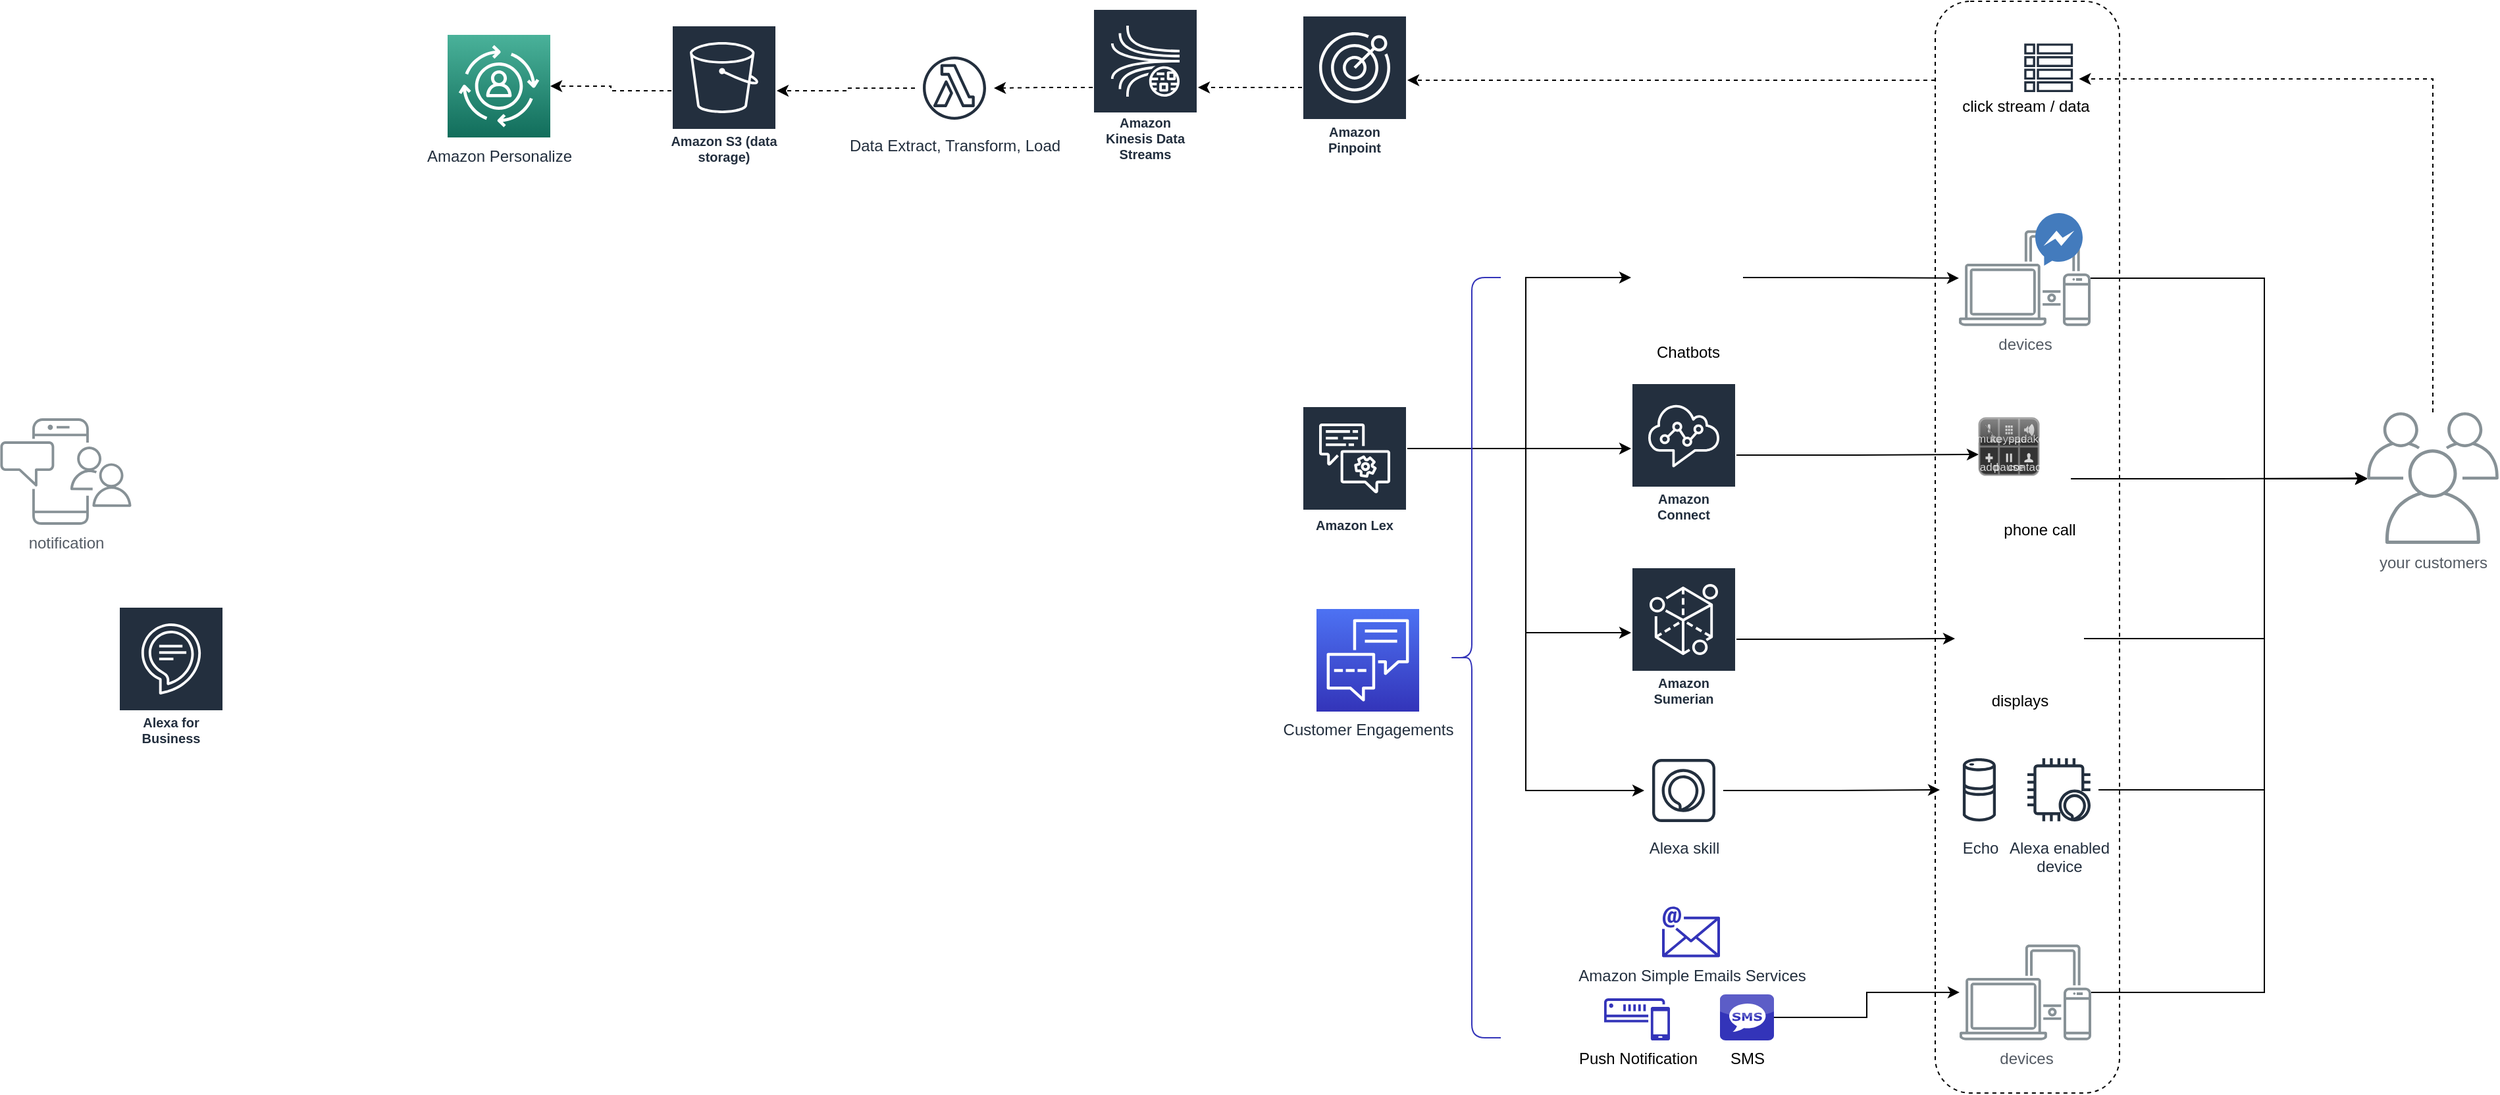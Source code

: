<mxfile version="10.6.7" type="github"><diagram id="-aMo5f1z0sB-jl-REzhq" name="Page-1"><mxGraphModel dx="3768" dy="1148" grid="1" gridSize="10" guides="1" tooltips="1" connect="1" arrows="1" fold="1" page="1" pageScale="1" pageWidth="850" pageHeight="1100" math="0" shadow="0"><root><mxCell id="0"/><mxCell id="1" parent="0"/><mxCell id="tBMgNqVavnwIs27Ay6d1-81" value="" style="group;spacing=100;" vertex="1" connectable="0" parent="1"><mxGeometry x="1020" y="440" width="140" height="830" as="geometry"/></mxCell><mxCell id="tBMgNqVavnwIs27Ay6d1-69" value="" style="rounded=1;whiteSpace=wrap;html=1;fillColor=none;dashed=1;spacing=9;arcSize=19;" vertex="1" parent="tBMgNqVavnwIs27Ay6d1-81"><mxGeometry width="140" height="830" as="geometry"/></mxCell><mxCell id="tBMgNqVavnwIs27Ay6d1-88" value="" style="group" vertex="1" connectable="0" parent="tBMgNqVavnwIs27Ay6d1-81"><mxGeometry x="3.5" y="27.474" width="130" height="61.199" as="geometry"/></mxCell><mxCell id="tBMgNqVavnwIs27Ay6d1-74" value="" style="shape=image;html=1;verticalAlign=top;verticalLabelPosition=bottom;labelBackgroundColor=#ffffff;imageAspect=0;aspect=fixed;image=https://cdn1.iconfinder.com/data/icons/hawcons/32/700015-icon-27-one-finger-click-128.png;dashed=1;fillColor=none;spacing=7;" vertex="1" parent="tBMgNqVavnwIs27Ay6d1-88"><mxGeometry x="9.5" y="4.371" width="36.965" height="36.965" as="geometry"/></mxCell><mxCell id="tBMgNqVavnwIs27Ay6d1-80" value="&amp;nbsp;" style="outlineConnect=0;fontColor=#232F3E;gradientColor=none;strokeColor=#232F3E;fillColor=#ffffff;dashed=0;verticalLabelPosition=bottom;verticalAlign=top;align=center;html=1;fontSize=12;fontStyle=0;aspect=fixed;shape=mxgraph.aws4.resourceIcon;resIcon=mxgraph.aws4.table;spacing=8;" vertex="1" parent="tBMgNqVavnwIs27Ay6d1-88"><mxGeometry x="59.5" width="46.206" height="46.206" as="geometry"/></mxCell><mxCell id="tBMgNqVavnwIs27Ay6d1-82" value="click stream / data" style="text;html=1;strokeColor=none;fillColor=none;align=center;verticalAlign=middle;whiteSpace=wrap;rounded=0;dashed=1;" vertex="1" parent="tBMgNqVavnwIs27Ay6d1-88"><mxGeometry y="43.714" width="130" height="17.485" as="geometry"/></mxCell><mxCell id="tBMgNqVavnwIs27Ay6d1-117" value="devices" style="outlineConnect=0;gradientColor=none;fontColor=#545B64;strokeColor=none;fillColor=#879196;dashed=0;verticalLabelPosition=bottom;verticalAlign=top;align=center;html=1;fontSize=12;fontStyle=0;aspect=fixed;shape=mxgraph.aws4.illustration_devices;pointerEvents=1" vertex="1" parent="tBMgNqVavnwIs27Ay6d1-81"><mxGeometry x="18.5" y="717" width="100" height="73" as="geometry"/></mxCell><mxCell id="tBMgNqVavnwIs27Ay6d1-1" value="notification" style="outlineConnect=0;gradientColor=none;fontColor=#545B64;strokeColor=none;fillColor=#879196;dashed=0;verticalLabelPosition=bottom;verticalAlign=top;align=center;html=1;fontSize=12;fontStyle=0;aspect=fixed;shape=mxgraph.aws4.illustration_notification;pointerEvents=1" vertex="1" parent="1"><mxGeometry x="-450" y="757" width="100" height="81" as="geometry"/></mxCell><mxCell id="tBMgNqVavnwIs27Ay6d1-49" style="edgeStyle=orthogonalEdgeStyle;rounded=0;orthogonalLoop=1;jettySize=auto;html=1;" edge="1" parent="1" source="tBMgNqVavnwIs27Ay6d1-2" target="tBMgNqVavnwIs27Ay6d1-19"><mxGeometry relative="1" as="geometry"><Array as="points"><mxPoint x="1270" y="650"/><mxPoint x="1270" y="803"/></Array></mxGeometry></mxCell><mxCell id="tBMgNqVavnwIs27Ay6d1-2" value="devices" style="outlineConnect=0;gradientColor=none;fontColor=#545B64;strokeColor=none;fillColor=#879196;dashed=0;verticalLabelPosition=bottom;verticalAlign=top;align=center;html=1;fontSize=12;fontStyle=0;aspect=fixed;shape=mxgraph.aws4.illustration_devices;pointerEvents=1" vertex="1" parent="1"><mxGeometry x="1038" y="614" width="100" height="73" as="geometry"/></mxCell><mxCell id="tBMgNqVavnwIs27Ay6d1-92" style="edgeStyle=orthogonalEdgeStyle;rounded=0;orthogonalLoop=1;jettySize=auto;html=1;dashed=1;" edge="1" parent="1" source="tBMgNqVavnwIs27Ay6d1-7" target="tBMgNqVavnwIs27Ay6d1-91"><mxGeometry relative="1" as="geometry"/></mxCell><mxCell id="tBMgNqVavnwIs27Ay6d1-7" value="Amazon Pinpoint" style="outlineConnect=0;fontColor=#232F3E;gradientColor=none;strokeColor=#ffffff;fillColor=#232F3E;dashed=0;verticalLabelPosition=middle;verticalAlign=bottom;align=center;html=1;whiteSpace=wrap;fontSize=10;fontStyle=1;spacing=3;shape=mxgraph.aws4.productIcon;prIcon=mxgraph.aws4.pinpoint;" vertex="1" parent="1"><mxGeometry x="539" y="450.5" width="80" height="110" as="geometry"/></mxCell><mxCell id="tBMgNqVavnwIs27Ay6d1-21" style="edgeStyle=orthogonalEdgeStyle;rounded=0;orthogonalLoop=1;jettySize=auto;html=1;" edge="1" parent="1" source="tBMgNqVavnwIs27Ay6d1-9" target="tBMgNqVavnwIs27Ay6d1-18"><mxGeometry relative="1" as="geometry"><Array as="points"><mxPoint x="709" y="780"/><mxPoint x="709" y="650"/></Array></mxGeometry></mxCell><mxCell id="tBMgNqVavnwIs27Ay6d1-22" style="edgeStyle=orthogonalEdgeStyle;rounded=0;orthogonalLoop=1;jettySize=auto;html=1;" edge="1" parent="1" source="tBMgNqVavnwIs27Ay6d1-9" target="tBMgNqVavnwIs27Ay6d1-15"><mxGeometry relative="1" as="geometry"><Array as="points"><mxPoint x="759" y="780"/><mxPoint x="759" y="780"/></Array></mxGeometry></mxCell><mxCell id="tBMgNqVavnwIs27Ay6d1-23" style="edgeStyle=orthogonalEdgeStyle;rounded=0;orthogonalLoop=1;jettySize=auto;html=1;" edge="1" parent="1" source="tBMgNqVavnwIs27Ay6d1-9" target="tBMgNqVavnwIs27Ay6d1-16"><mxGeometry relative="1" as="geometry"><Array as="points"><mxPoint x="709" y="780"/><mxPoint x="709" y="920"/></Array></mxGeometry></mxCell><mxCell id="tBMgNqVavnwIs27Ay6d1-24" style="edgeStyle=orthogonalEdgeStyle;rounded=0;orthogonalLoop=1;jettySize=auto;html=1;" edge="1" parent="1" source="tBMgNqVavnwIs27Ay6d1-9" target="tBMgNqVavnwIs27Ay6d1-13"><mxGeometry relative="1" as="geometry"><Array as="points"><mxPoint x="709" y="780"/><mxPoint x="709" y="1040"/></Array></mxGeometry></mxCell><mxCell id="tBMgNqVavnwIs27Ay6d1-9" value="Amazon Lex" style="outlineConnect=0;fontColor=#232F3E;gradientColor=none;strokeColor=#ffffff;fillColor=#232F3E;dashed=0;verticalLabelPosition=middle;verticalAlign=bottom;align=center;html=1;whiteSpace=wrap;fontSize=10;fontStyle=1;spacing=3;shape=mxgraph.aws4.productIcon;prIcon=mxgraph.aws4.lex;" vertex="1" parent="1"><mxGeometry x="539" y="747.5" width="80" height="100" as="geometry"/></mxCell><mxCell id="tBMgNqVavnwIs27Ay6d1-10" value="Alexa for Business" style="outlineConnect=0;fontColor=#232F3E;gradientColor=none;strokeColor=#ffffff;fillColor=#232F3E;dashed=0;verticalLabelPosition=middle;verticalAlign=bottom;align=center;html=1;whiteSpace=wrap;fontSize=10;fontStyle=1;spacing=3;shape=mxgraph.aws4.productIcon;prIcon=mxgraph.aws4.alexa_for_business;" vertex="1" parent="1"><mxGeometry x="-360" y="900" width="80" height="110" as="geometry"/></mxCell><mxCell id="tBMgNqVavnwIs27Ay6d1-44" style="edgeStyle=orthogonalEdgeStyle;rounded=0;orthogonalLoop=1;jettySize=auto;html=1;" edge="1" parent="1" source="tBMgNqVavnwIs27Ay6d1-13" target="tBMgNqVavnwIs27Ay6d1-14"><mxGeometry relative="1" as="geometry"/></mxCell><mxCell id="tBMgNqVavnwIs27Ay6d1-13" value="Alexa skill" style="outlineConnect=0;fontColor=#232F3E;gradientColor=none;strokeColor=#232F3E;fillColor=#ffffff;dashed=0;verticalLabelPosition=bottom;verticalAlign=top;align=center;html=1;fontSize=12;fontStyle=0;aspect=fixed;shape=mxgraph.aws4.resourceIcon;resIcon=mxgraph.aws4.alexa_skill;" vertex="1" parent="1"><mxGeometry x="799" y="1010" width="60" height="60" as="geometry"/></mxCell><mxCell id="tBMgNqVavnwIs27Ay6d1-29" style="edgeStyle=orthogonalEdgeStyle;rounded=0;orthogonalLoop=1;jettySize=auto;html=1;entryX=-0.011;entryY=0.64;entryDx=0;entryDy=0;entryPerimeter=0;" edge="1" parent="1" source="tBMgNqVavnwIs27Ay6d1-15" target="tBMgNqVavnwIs27Ay6d1-25"><mxGeometry relative="1" as="geometry"/></mxCell><mxCell id="tBMgNqVavnwIs27Ay6d1-15" value="Amazon Connect" style="outlineConnect=0;fontColor=#232F3E;gradientColor=none;strokeColor=#ffffff;fillColor=#232F3E;dashed=0;verticalLabelPosition=middle;verticalAlign=bottom;align=center;html=1;whiteSpace=wrap;fontSize=10;fontStyle=1;spacing=3;shape=mxgraph.aws4.productIcon;prIcon=mxgraph.aws4.connect;" vertex="1" parent="1"><mxGeometry x="789" y="730" width="80" height="110" as="geometry"/></mxCell><mxCell id="tBMgNqVavnwIs27Ay6d1-34" style="edgeStyle=orthogonalEdgeStyle;rounded=0;orthogonalLoop=1;jettySize=auto;html=1;entryX=0;entryY=0.5;entryDx=0;entryDy=0;" edge="1" parent="1" source="tBMgNqVavnwIs27Ay6d1-16" target="tBMgNqVavnwIs27Ay6d1-37"><mxGeometry relative="1" as="geometry"><mxPoint x="1090" y="930" as="targetPoint"/></mxGeometry></mxCell><mxCell id="tBMgNqVavnwIs27Ay6d1-16" value="Amazon Sumerian" style="outlineConnect=0;fontColor=#232F3E;gradientColor=none;strokeColor=#ffffff;fillColor=#232F3E;dashed=0;verticalLabelPosition=middle;verticalAlign=bottom;align=center;html=1;whiteSpace=wrap;fontSize=10;fontStyle=1;spacing=3;shape=mxgraph.aws4.productIcon;prIcon=mxgraph.aws4.sumerian;" vertex="1" parent="1"><mxGeometry x="789" y="870" width="80" height="110" as="geometry"/></mxCell><mxCell id="tBMgNqVavnwIs27Ay6d1-30" style="edgeStyle=orthogonalEdgeStyle;rounded=0;orthogonalLoop=1;jettySize=auto;html=1;" edge="1" parent="1" source="tBMgNqVavnwIs27Ay6d1-18" target="tBMgNqVavnwIs27Ay6d1-2"><mxGeometry relative="1" as="geometry"/></mxCell><mxCell id="tBMgNqVavnwIs27Ay6d1-18" value="Chatbots" style="shape=image;html=1;verticalAlign=top;verticalLabelPosition=bottom;labelBackgroundColor=#ffffff;imageAspect=0;aspect=fixed;image=https://cdn3.iconfinder.com/data/icons/digital-banking-solid-fast-transfer/512/customer_live_chat_service-128.png" vertex="1" parent="1"><mxGeometry x="789" y="607.5" width="85" height="85" as="geometry"/></mxCell><mxCell id="tBMgNqVavnwIs27Ay6d1-90" style="edgeStyle=orthogonalEdgeStyle;rounded=0;orthogonalLoop=1;jettySize=auto;html=1;dashed=1;" edge="1" parent="1" source="tBMgNqVavnwIs27Ay6d1-19" target="tBMgNqVavnwIs27Ay6d1-80"><mxGeometry relative="1" as="geometry"><Array as="points"><mxPoint x="1398" y="499"/></Array></mxGeometry></mxCell><mxCell id="tBMgNqVavnwIs27Ay6d1-19" value="your customers" style="outlineConnect=0;gradientColor=none;fontColor=#545B64;strokeColor=none;fillColor=#879196;dashed=0;verticalLabelPosition=bottom;verticalAlign=top;align=center;html=1;fontSize=12;fontStyle=0;aspect=fixed;shape=mxgraph.aws4.illustration_users;pointerEvents=1" vertex="1" parent="1"><mxGeometry x="1348" y="752.5" width="100" height="100" as="geometry"/></mxCell><mxCell id="tBMgNqVavnwIs27Ay6d1-28" value="" style="group" vertex="1" connectable="0" parent="1"><mxGeometry x="1053.5" y="757" width="69.5" height="70.5" as="geometry"/></mxCell><mxCell id="tBMgNqVavnwIs27Ay6d1-25" value="" style="verticalLabelPosition=bottom;verticalAlign=top;html=1;shadow=0;dashed=0;strokeWidth=1;shape=mxgraph.ios.iCallDialog;" vertex="1" parent="tBMgNqVavnwIs27Ay6d1-28"><mxGeometry width="45" height="43" as="geometry"/></mxCell><mxCell id="tBMgNqVavnwIs27Ay6d1-27" value="phone call" style="shape=image;html=1;verticalAlign=top;verticalLabelPosition=bottom;labelBackgroundColor=#ffffff;imageAspect=0;aspect=fixed;image=https://cdn4.iconfinder.com/data/icons/mayssam/512/phone-128.png" vertex="1" parent="tBMgNqVavnwIs27Ay6d1-28"><mxGeometry x="20.5" y="21.5" width="49" height="49" as="geometry"/></mxCell><mxCell id="tBMgNqVavnwIs27Ay6d1-50" style="edgeStyle=orthogonalEdgeStyle;rounded=0;orthogonalLoop=1;jettySize=auto;html=1;" edge="1" parent="1" source="tBMgNqVavnwIs27Ay6d1-37" target="tBMgNqVavnwIs27Ay6d1-19"><mxGeometry relative="1" as="geometry"><Array as="points"><mxPoint x="1270" y="925"/><mxPoint x="1270" y="803"/></Array></mxGeometry></mxCell><mxCell id="tBMgNqVavnwIs27Ay6d1-37" value="displays" style="shape=image;html=1;verticalAlign=top;verticalLabelPosition=bottom;labelBackgroundColor=#ffffff;imageAspect=0;aspect=fixed;image=https://cdn4.iconfinder.com/data/icons/ionicons/512/icon-ios7-monitor-outline-128.png;spacing=-14;" vertex="1" parent="1"><mxGeometry x="1035" y="875.5" width="98" height="98" as="geometry"/></mxCell><mxCell id="tBMgNqVavnwIs27Ay6d1-45" value="" style="group" vertex="1" connectable="0" parent="1"><mxGeometry x="1023.5" y="1009.5" width="120.5" height="60" as="geometry"/></mxCell><mxCell id="tBMgNqVavnwIs27Ay6d1-14" value="Echo" style="outlineConnect=0;fontColor=#232F3E;gradientColor=none;strokeColor=#232F3E;fillColor=#ffffff;dashed=0;verticalLabelPosition=bottom;verticalAlign=top;align=center;html=1;fontSize=12;fontStyle=0;aspect=fixed;shape=mxgraph.aws4.resourceIcon;resIcon=mxgraph.aws4.echo;" vertex="1" parent="tBMgNqVavnwIs27Ay6d1-45"><mxGeometry width="60" height="60" as="geometry"/></mxCell><mxCell id="tBMgNqVavnwIs27Ay6d1-43" value="Alexa enabled&#xA;device" style="outlineConnect=0;fontColor=#232F3E;gradientColor=none;strokeColor=#232F3E;fillColor=#ffffff;dashed=0;verticalLabelPosition=bottom;verticalAlign=top;align=center;html=1;fontSize=12;fontStyle=0;aspect=fixed;shape=mxgraph.aws4.resourceIcon;resIcon=mxgraph.aws4.alexa_enabled_device;" vertex="1" parent="tBMgNqVavnwIs27Ay6d1-45"><mxGeometry x="60.5" width="60" height="60" as="geometry"/></mxCell><mxCell id="tBMgNqVavnwIs27Ay6d1-51" style="edgeStyle=orthogonalEdgeStyle;rounded=0;orthogonalLoop=1;jettySize=auto;html=1;" edge="1" parent="1" source="tBMgNqVavnwIs27Ay6d1-43" target="tBMgNqVavnwIs27Ay6d1-19"><mxGeometry relative="1" as="geometry"><Array as="points"><mxPoint x="1270" y="1040"/><mxPoint x="1270" y="803"/></Array></mxGeometry></mxCell><mxCell id="tBMgNqVavnwIs27Ay6d1-53" value="" style="dashed=0;outlineConnect=0;html=1;align=center;labelPosition=center;verticalLabelPosition=bottom;verticalAlign=top;shape=mxgraph.weblogos.messenger_2" vertex="1" parent="1"><mxGeometry x="1096" y="601" width="36" height="40" as="geometry"/></mxCell><mxCell id="tBMgNqVavnwIs27Ay6d1-57" value="" style="shape=image;html=1;verticalAlign=top;verticalLabelPosition=bottom;labelBackgroundColor=#ffffff;imageAspect=0;aspect=fixed;image=https://cdn3.iconfinder.com/data/icons/logos-brands-3/24/logo_brand_brands_logos_firefox-128.png" vertex="1" parent="1"><mxGeometry x="1046" y="601" width="38" height="38" as="geometry"/></mxCell><mxCell id="tBMgNqVavnwIs27Ay6d1-58" value="" style="shape=image;html=1;verticalAlign=top;verticalLabelPosition=bottom;labelBackgroundColor=#ffffff;imageAspect=0;aspect=fixed;image=https://cdn4.iconfinder.com/data/icons/miu-flat-social/60/app_store-128.png" vertex="1" parent="1"><mxGeometry x="1098.5" y="660" width="20" height="20" as="geometry"/></mxCell><mxCell id="tBMgNqVavnwIs27Ay6d1-66" style="edgeStyle=orthogonalEdgeStyle;rounded=0;orthogonalLoop=1;jettySize=auto;html=1;" edge="1" parent="1" source="tBMgNqVavnwIs27Ay6d1-27" target="tBMgNqVavnwIs27Ay6d1-19"><mxGeometry relative="1" as="geometry"/></mxCell><mxCell id="tBMgNqVavnwIs27Ay6d1-85" style="edgeStyle=orthogonalEdgeStyle;rounded=0;orthogonalLoop=1;jettySize=auto;html=1;dashed=1;" edge="1" parent="1" source="tBMgNqVavnwIs27Ay6d1-69" target="tBMgNqVavnwIs27Ay6d1-7"><mxGeometry relative="1" as="geometry"><Array as="points"><mxPoint x="730" y="500"/><mxPoint x="730" y="500"/></Array></mxGeometry></mxCell><mxCell id="tBMgNqVavnwIs27Ay6d1-100" style="edgeStyle=orthogonalEdgeStyle;rounded=0;orthogonalLoop=1;jettySize=auto;html=1;dashed=1;" edge="1" parent="1" source="tBMgNqVavnwIs27Ay6d1-91" target="tBMgNqVavnwIs27Ay6d1-99"><mxGeometry relative="1" as="geometry"/></mxCell><mxCell id="tBMgNqVavnwIs27Ay6d1-91" value="Amazon Kinesis Data Streams" style="outlineConnect=0;fontColor=#232F3E;gradientColor=none;strokeColor=#ffffff;fillColor=#232F3E;dashed=0;verticalLabelPosition=middle;verticalAlign=bottom;align=center;html=1;whiteSpace=wrap;fontSize=10;fontStyle=1;spacing=3;shape=mxgraph.aws4.productIcon;prIcon=mxgraph.aws4.kinesis_data_streams;" vertex="1" parent="1"><mxGeometry x="380" y="445.5" width="80" height="120" as="geometry"/></mxCell><mxCell id="tBMgNqVavnwIs27Ay6d1-102" style="edgeStyle=orthogonalEdgeStyle;rounded=0;orthogonalLoop=1;jettySize=auto;html=1;dashed=1;" edge="1" parent="1" source="tBMgNqVavnwIs27Ay6d1-99" target="tBMgNqVavnwIs27Ay6d1-101"><mxGeometry relative="1" as="geometry"/></mxCell><mxCell id="tBMgNqVavnwIs27Ay6d1-99" value="Data Extract, Transform, Load" style="outlineConnect=0;fontColor=#232F3E;gradientColor=none;strokeColor=#232F3E;fillColor=#ffffff;dashed=0;verticalLabelPosition=bottom;verticalAlign=top;align=center;html=1;fontSize=12;fontStyle=0;aspect=fixed;shape=mxgraph.aws4.resourceIcon;resIcon=mxgraph.aws4.lambda_function;" vertex="1" parent="1"><mxGeometry x="245" y="476" width="60" height="60" as="geometry"/></mxCell><mxCell id="tBMgNqVavnwIs27Ay6d1-105" style="edgeStyle=orthogonalEdgeStyle;rounded=0;orthogonalLoop=1;jettySize=auto;html=1;dashed=1;" edge="1" parent="1" source="tBMgNqVavnwIs27Ay6d1-101" target="tBMgNqVavnwIs27Ay6d1-103"><mxGeometry relative="1" as="geometry"/></mxCell><mxCell id="tBMgNqVavnwIs27Ay6d1-101" value="Amazon S3 (data storage)" style="outlineConnect=0;fontColor=#232F3E;gradientColor=none;strokeColor=#ffffff;fillColor=#232F3E;dashed=0;verticalLabelPosition=middle;verticalAlign=bottom;align=center;html=1;whiteSpace=wrap;fontSize=10;fontStyle=1;spacing=-7;shape=mxgraph.aws4.productIcon;prIcon=mxgraph.aws4.s3;" vertex="1" parent="1"><mxGeometry x="60" y="458" width="80" height="100" as="geometry"/></mxCell><mxCell id="tBMgNqVavnwIs27Ay6d1-103" value="Amazon Personalize" style="outlineConnect=0;fontColor=#232F3E;gradientColor=#4AB29A;gradientDirection=north;fillColor=#116D5B;strokeColor=#ffffff;dashed=0;verticalLabelPosition=bottom;verticalAlign=top;align=center;html=1;fontSize=12;fontStyle=0;aspect=fixed;shape=mxgraph.aws4.resourceIcon;resIcon=mxgraph.aws4.personalize;" vertex="1" parent="1"><mxGeometry x="-110" y="465.5" width="78" height="78" as="geometry"/></mxCell><mxCell id="tBMgNqVavnwIs27Ay6d1-106" value="Customer Engagements" style="outlineConnect=0;fontColor=#232F3E;gradientColor=#4D72F3;gradientDirection=north;fillColor=#3334B9;strokeColor=#ffffff;dashed=0;verticalLabelPosition=bottom;verticalAlign=top;align=center;html=1;fontSize=12;fontStyle=0;aspect=fixed;shape=mxgraph.aws4.resourceIcon;resIcon=mxgraph.aws4.customer_engagement;" vertex="1" parent="1"><mxGeometry x="550" y="902" width="78" height="78" as="geometry"/></mxCell><mxCell id="tBMgNqVavnwIs27Ay6d1-115" value="" style="group" vertex="1" connectable="0" parent="1"><mxGeometry x="768.5" y="1128" width="129" height="102" as="geometry"/></mxCell><mxCell id="tBMgNqVavnwIs27Ay6d1-108" value="&lt;div&gt;Amazon Simple Emails Services&lt;/div&gt;" style="outlineConnect=0;fontColor=#232F3E;gradientColor=none;fillColor=#3334B9;strokeColor=none;dashed=0;verticalLabelPosition=bottom;verticalAlign=top;align=center;html=1;fontSize=12;fontStyle=0;aspect=fixed;pointerEvents=1;shape=mxgraph.aws4.email;" vertex="1" parent="tBMgNqVavnwIs27Ay6d1-115"><mxGeometry x="44" width="44" height="39" as="geometry"/></mxCell><mxCell id="tBMgNqVavnwIs27Ay6d1-109" value="Push Notification" style="pointerEvents=1;shadow=0;dashed=0;html=1;strokeColor=none;fillColor=#3334B9;labelPosition=center;verticalLabelPosition=bottom;verticalAlign=top;outlineConnect=0;align=center;shape=mxgraph.office.communications.sms_gateway;" vertex="1" parent="tBMgNqVavnwIs27Ay6d1-115"><mxGeometry y="70" width="50" height="32" as="geometry"/></mxCell><mxCell id="tBMgNqVavnwIs27Ay6d1-114" value="SMS" style="dashed=0;outlineConnect=0;html=1;align=center;labelPosition=center;verticalLabelPosition=bottom;verticalAlign=top;shape=mxgraph.webicons.sms;fillColor=#3334B9;gradientColor=none;" vertex="1" parent="tBMgNqVavnwIs27Ay6d1-115"><mxGeometry x="88" y="67" width="41" height="35" as="geometry"/></mxCell><mxCell id="tBMgNqVavnwIs27Ay6d1-118" style="edgeStyle=orthogonalEdgeStyle;rounded=0;orthogonalLoop=1;jettySize=auto;html=1;" edge="1" parent="1" source="tBMgNqVavnwIs27Ay6d1-114" target="tBMgNqVavnwIs27Ay6d1-117"><mxGeometry relative="1" as="geometry"/></mxCell><mxCell id="tBMgNqVavnwIs27Ay6d1-119" value="" style="shape=curlyBracket;whiteSpace=wrap;html=1;rounded=1;fillColor=#3334B9;gradientColor=none;size=0.45;strokeColor=#3334B9;" vertex="1" parent="1"><mxGeometry x="650" y="650" width="40" height="578" as="geometry"/></mxCell><mxCell id="tBMgNqVavnwIs27Ay6d1-120" style="edgeStyle=orthogonalEdgeStyle;rounded=0;orthogonalLoop=1;jettySize=auto;html=1;" edge="1" parent="1" source="tBMgNqVavnwIs27Ay6d1-117" target="tBMgNqVavnwIs27Ay6d1-19"><mxGeometry relative="1" as="geometry"><Array as="points"><mxPoint x="1270" y="1193"/><mxPoint x="1270" y="803"/></Array></mxGeometry></mxCell></root></mxGraphModel></diagram></mxfile>